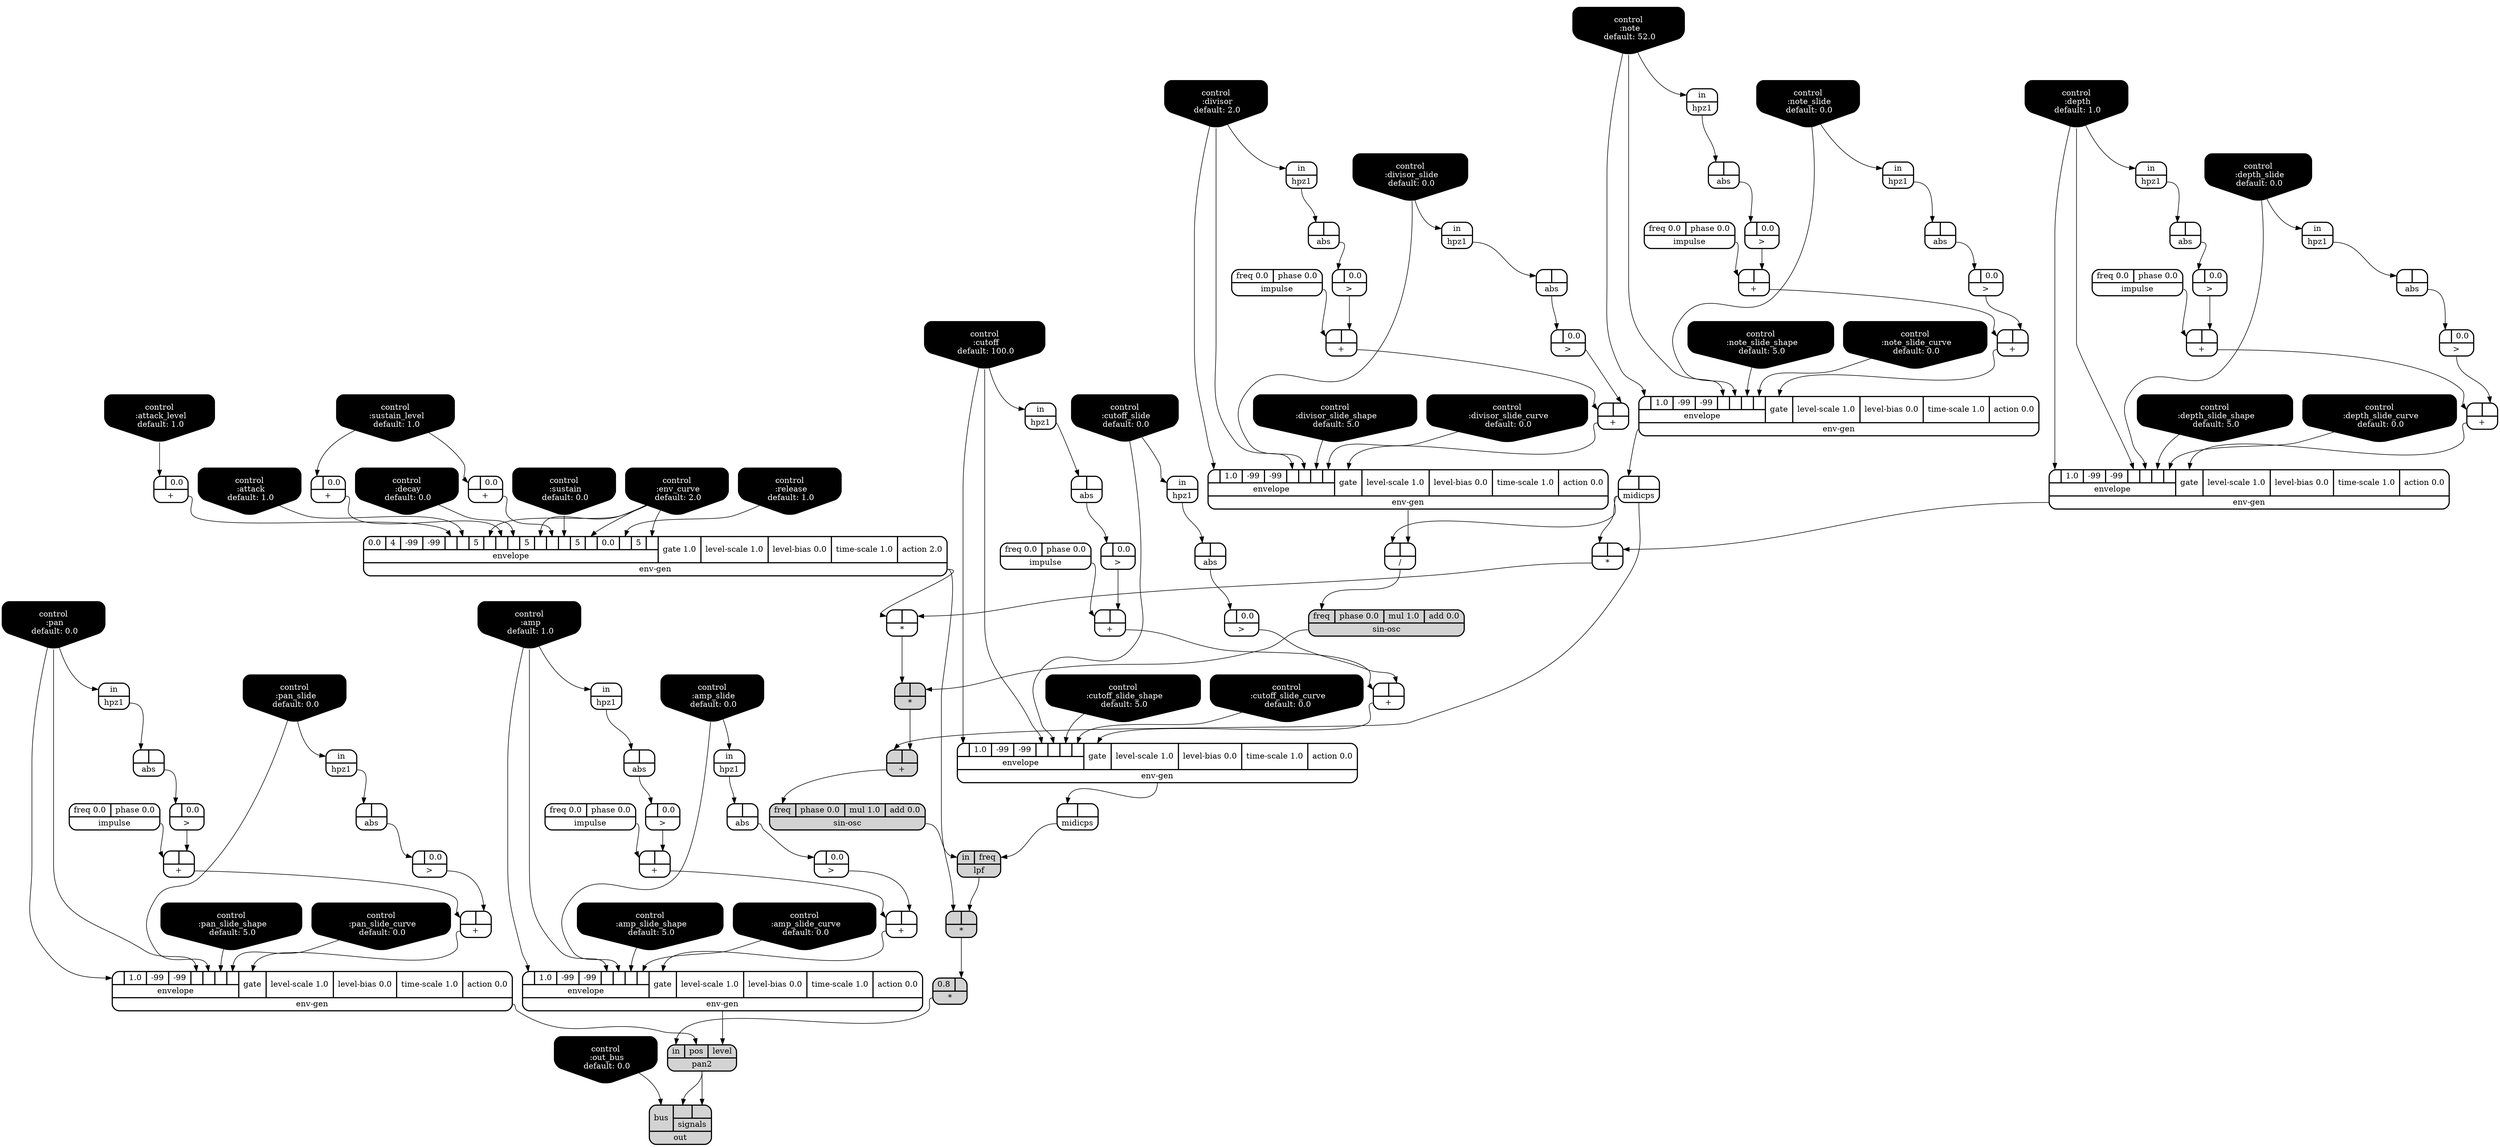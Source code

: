 digraph synthdef {
68 [label = "{{ <a> |<b> } |<__UG_NAME__>* }" style="bold, rounded" shape=record rankdir=LR];
69 [label = "{{ <a> |<b> } |<__UG_NAME__>* }" style="bold, rounded" shape=record rankdir=LR];
71 [label = "{{ <a> |<b> } |<__UG_NAME__>* }" style="filled, bold, rounded"  shape=record rankdir=LR];
87 [label = "{{ <a> |<b> } |<__UG_NAME__>* }" style="filled, bold, rounded"  shape=record rankdir=LR];
88 [label = "{{ <a> 0.8|<b> } |<__UG_NAME__>* }" style="filled, bold, rounded"  shape=record rankdir=LR];
39 [label = "{{ <a> |<b> } |<__UG_NAME__>+ }" style="bold, rounded" shape=record rankdir=LR];
40 [label = "{{ <a> |<b> } |<__UG_NAME__>+ }" style="bold, rounded" shape=record rankdir=LR];
47 [label = "{{ <a> |<b> } |<__UG_NAME__>+ }" style="bold, rounded" shape=record rankdir=LR];
51 [label = "{{ <a> |<b> } |<__UG_NAME__>+ }" style="bold, rounded" shape=record rankdir=LR];
57 [label = "{{ <a> |<b> 0.0} |<__UG_NAME__>+ }" style="bold, rounded" shape=record rankdir=LR];
58 [label = "{{ <a> |<b> 0.0} |<__UG_NAME__>+ }" style="bold, rounded" shape=record rankdir=LR];
59 [label = "{{ <a> |<b> 0.0} |<__UG_NAME__>+ }" style="bold, rounded" shape=record rankdir=LR];
62 [label = "{{ <a> |<b> } |<__UG_NAME__>+ }" style="bold, rounded" shape=record rankdir=LR];
66 [label = "{{ <a> |<b> } |<__UG_NAME__>+ }" style="bold, rounded" shape=record rankdir=LR];
72 [label = "{{ <a> |<b> } |<__UG_NAME__>+ }" style="filled, bold, rounded"  shape=record rankdir=LR];
79 [label = "{{ <a> |<b> } |<__UG_NAME__>+ }" style="bold, rounded" shape=record rankdir=LR];
83 [label = "{{ <a> |<b> } |<__UG_NAME__>+ }" style="bold, rounded" shape=record rankdir=LR];
92 [label = "{{ <a> |<b> } |<__UG_NAME__>+ }" style="bold, rounded" shape=record rankdir=LR];
96 [label = "{{ <a> |<b> } |<__UG_NAME__>+ }" style="bold, rounded" shape=record rankdir=LR];
102 [label = "{{ <a> |<b> } |<__UG_NAME__>+ }" style="bold, rounded" shape=record rankdir=LR];
106 [label = "{{ <a> |<b> } |<__UG_NAME__>+ }" style="bold, rounded" shape=record rankdir=LR];
53 [label = "{{ <a> |<b> } |<__UG_NAME__>/ }" style="bold, rounded" shape=record rankdir=LR];
34 [label = "{{ <a> |<b> 0.0} |<__UG_NAME__>\> }" style="bold, rounded" shape=record rankdir=LR];
38 [label = "{{ <a> |<b> 0.0} |<__UG_NAME__>\> }" style="bold, rounded" shape=record rankdir=LR];
46 [label = "{{ <a> |<b> 0.0} |<__UG_NAME__>\> }" style="bold, rounded" shape=record rankdir=LR];
50 [label = "{{ <a> |<b> 0.0} |<__UG_NAME__>\> }" style="bold, rounded" shape=record rankdir=LR];
56 [label = "{{ <a> |<b> 0.0} |<__UG_NAME__>\> }" style="bold, rounded" shape=record rankdir=LR];
65 [label = "{{ <a> |<b> 0.0} |<__UG_NAME__>\> }" style="bold, rounded" shape=record rankdir=LR];
78 [label = "{{ <a> |<b> 0.0} |<__UG_NAME__>\> }" style="bold, rounded" shape=record rankdir=LR];
82 [label = "{{ <a> |<b> 0.0} |<__UG_NAME__>\> }" style="bold, rounded" shape=record rankdir=LR];
91 [label = "{{ <a> |<b> 0.0} |<__UG_NAME__>\> }" style="bold, rounded" shape=record rankdir=LR];
95 [label = "{{ <a> |<b> 0.0} |<__UG_NAME__>\> }" style="bold, rounded" shape=record rankdir=LR];
101 [label = "{{ <a> |<b> 0.0} |<__UG_NAME__>\> }" style="bold, rounded" shape=record rankdir=LR];
105 [label = "{{ <a> |<b> 0.0} |<__UG_NAME__>\> }" style="bold, rounded" shape=record rankdir=LR];
33 [label = "{{ <a> |<b> } |<__UG_NAME__>abs }" style="bold, rounded" shape=record rankdir=LR];
37 [label = "{{ <a> |<b> } |<__UG_NAME__>abs }" style="bold, rounded" shape=record rankdir=LR];
45 [label = "{{ <a> |<b> } |<__UG_NAME__>abs }" style="bold, rounded" shape=record rankdir=LR];
49 [label = "{{ <a> |<b> } |<__UG_NAME__>abs }" style="bold, rounded" shape=record rankdir=LR];
55 [label = "{{ <a> |<b> } |<__UG_NAME__>abs }" style="bold, rounded" shape=record rankdir=LR];
64 [label = "{{ <a> |<b> } |<__UG_NAME__>abs }" style="bold, rounded" shape=record rankdir=LR];
77 [label = "{{ <a> |<b> } |<__UG_NAME__>abs }" style="bold, rounded" shape=record rankdir=LR];
81 [label = "{{ <a> |<b> } |<__UG_NAME__>abs }" style="bold, rounded" shape=record rankdir=LR];
90 [label = "{{ <a> |<b> } |<__UG_NAME__>abs }" style="bold, rounded" shape=record rankdir=LR];
94 [label = "{{ <a> |<b> } |<__UG_NAME__>abs }" style="bold, rounded" shape=record rankdir=LR];
100 [label = "{{ <a> |<b> } |<__UG_NAME__>abs }" style="bold, rounded" shape=record rankdir=LR];
104 [label = "{{ <a> |<b> } |<__UG_NAME__>abs }" style="bold, rounded" shape=record rankdir=LR];
0 [label = "control
 :note
 default: 52.0" shape=invhouse style="rounded, filled, bold" fillcolor=black fontcolor=white ]; 
1 [label = "control
 :note_slide
 default: 0.0" shape=invhouse style="rounded, filled, bold" fillcolor=black fontcolor=white ]; 
2 [label = "control
 :note_slide_shape
 default: 5.0" shape=invhouse style="rounded, filled, bold" fillcolor=black fontcolor=white ]; 
3 [label = "control
 :note_slide_curve
 default: 0.0" shape=invhouse style="rounded, filled, bold" fillcolor=black fontcolor=white ]; 
4 [label = "control
 :amp
 default: 1.0" shape=invhouse style="rounded, filled, bold" fillcolor=black fontcolor=white ]; 
5 [label = "control
 :amp_slide
 default: 0.0" shape=invhouse style="rounded, filled, bold" fillcolor=black fontcolor=white ]; 
6 [label = "control
 :amp_slide_shape
 default: 5.0" shape=invhouse style="rounded, filled, bold" fillcolor=black fontcolor=white ]; 
7 [label = "control
 :amp_slide_curve
 default: 0.0" shape=invhouse style="rounded, filled, bold" fillcolor=black fontcolor=white ]; 
8 [label = "control
 :pan
 default: 0.0" shape=invhouse style="rounded, filled, bold" fillcolor=black fontcolor=white ]; 
9 [label = "control
 :pan_slide
 default: 0.0" shape=invhouse style="rounded, filled, bold" fillcolor=black fontcolor=white ]; 
10 [label = "control
 :pan_slide_shape
 default: 5.0" shape=invhouse style="rounded, filled, bold" fillcolor=black fontcolor=white ]; 
11 [label = "control
 :pan_slide_curve
 default: 0.0" shape=invhouse style="rounded, filled, bold" fillcolor=black fontcolor=white ]; 
12 [label = "control
 :attack
 default: 1.0" shape=invhouse style="rounded, filled, bold" fillcolor=black fontcolor=white ]; 
13 [label = "control
 :decay
 default: 0.0" shape=invhouse style="rounded, filled, bold" fillcolor=black fontcolor=white ]; 
14 [label = "control
 :sustain
 default: 0.0" shape=invhouse style="rounded, filled, bold" fillcolor=black fontcolor=white ]; 
15 [label = "control
 :release
 default: 1.0" shape=invhouse style="rounded, filled, bold" fillcolor=black fontcolor=white ]; 
16 [label = "control
 :attack_level
 default: 1.0" shape=invhouse style="rounded, filled, bold" fillcolor=black fontcolor=white ]; 
17 [label = "control
 :sustain_level
 default: 1.0" shape=invhouse style="rounded, filled, bold" fillcolor=black fontcolor=white ]; 
18 [label = "control
 :env_curve
 default: 2.0" shape=invhouse style="rounded, filled, bold" fillcolor=black fontcolor=white ]; 
19 [label = "control
 :cutoff
 default: 100.0" shape=invhouse style="rounded, filled, bold" fillcolor=black fontcolor=white ]; 
20 [label = "control
 :cutoff_slide
 default: 0.0" shape=invhouse style="rounded, filled, bold" fillcolor=black fontcolor=white ]; 
21 [label = "control
 :cutoff_slide_shape
 default: 5.0" shape=invhouse style="rounded, filled, bold" fillcolor=black fontcolor=white ]; 
22 [label = "control
 :cutoff_slide_curve
 default: 0.0" shape=invhouse style="rounded, filled, bold" fillcolor=black fontcolor=white ]; 
23 [label = "control
 :divisor
 default: 2.0" shape=invhouse style="rounded, filled, bold" fillcolor=black fontcolor=white ]; 
24 [label = "control
 :divisor_slide
 default: 0.0" shape=invhouse style="rounded, filled, bold" fillcolor=black fontcolor=white ]; 
25 [label = "control
 :divisor_slide_shape
 default: 5.0" shape=invhouse style="rounded, filled, bold" fillcolor=black fontcolor=white ]; 
26 [label = "control
 :divisor_slide_curve
 default: 0.0" shape=invhouse style="rounded, filled, bold" fillcolor=black fontcolor=white ]; 
27 [label = "control
 :depth
 default: 1.0" shape=invhouse style="rounded, filled, bold" fillcolor=black fontcolor=white ]; 
28 [label = "control
 :depth_slide
 default: 0.0" shape=invhouse style="rounded, filled, bold" fillcolor=black fontcolor=white ]; 
29 [label = "control
 :depth_slide_shape
 default: 5.0" shape=invhouse style="rounded, filled, bold" fillcolor=black fontcolor=white ]; 
30 [label = "control
 :depth_slide_curve
 default: 0.0" shape=invhouse style="rounded, filled, bold" fillcolor=black fontcolor=white ]; 
31 [label = "control
 :out_bus
 default: 0.0" shape=invhouse style="rounded, filled, bold" fillcolor=black fontcolor=white ]; 
41 [label = "{{ {{<envelope___control___0>|1.0|-99|-99|<envelope___control___4>|<envelope___control___5>|<envelope___control___6>|<envelope___control___7>}|envelope}|<gate> gate|<level____scale> level-scale 1.0|<level____bias> level-bias 0.0|<time____scale> time-scale 1.0|<action> action 0.0} |<__UG_NAME__>env-gen }" style="bold, rounded" shape=record rankdir=LR];
52 [label = "{{ {{<envelope___control___0>|1.0|-99|-99|<envelope___control___4>|<envelope___control___5>|<envelope___control___6>|<envelope___control___7>}|envelope}|<gate> gate|<level____scale> level-scale 1.0|<level____bias> level-bias 0.0|<time____scale> time-scale 1.0|<action> action 0.0} |<__UG_NAME__>env-gen }" style="bold, rounded" shape=record rankdir=LR];
60 [label = "{{ {{0.0|4|-99|-99|<envelope___binary____op____u____gen___4>|<envelope___control___5>|5|<envelope___control___7>|<envelope___binary____op____u____gen___8>|<envelope___control___9>|5|<envelope___control___11>|<envelope___binary____op____u____gen___12>|<envelope___control___13>|5|<envelope___control___15>|0.0|<envelope___control___17>|5|<envelope___control___19>}|envelope}|<gate> gate 1.0|<level____scale> level-scale 1.0|<level____bias> level-bias 0.0|<time____scale> time-scale 1.0|<action> action 2.0} |<__UG_NAME__>env-gen }" style="bold, rounded" shape=record rankdir=LR];
67 [label = "{{ {{<envelope___control___0>|1.0|-99|-99|<envelope___control___4>|<envelope___control___5>|<envelope___control___6>|<envelope___control___7>}|envelope}|<gate> gate|<level____scale> level-scale 1.0|<level____bias> level-bias 0.0|<time____scale> time-scale 1.0|<action> action 0.0} |<__UG_NAME__>env-gen }" style="bold, rounded" shape=record rankdir=LR];
84 [label = "{{ {{<envelope___control___0>|1.0|-99|-99|<envelope___control___4>|<envelope___control___5>|<envelope___control___6>|<envelope___control___7>}|envelope}|<gate> gate|<level____scale> level-scale 1.0|<level____bias> level-bias 0.0|<time____scale> time-scale 1.0|<action> action 0.0} |<__UG_NAME__>env-gen }" style="bold, rounded" shape=record rankdir=LR];
97 [label = "{{ {{<envelope___control___0>|1.0|-99|-99|<envelope___control___4>|<envelope___control___5>|<envelope___control___6>|<envelope___control___7>}|envelope}|<gate> gate|<level____scale> level-scale 1.0|<level____bias> level-bias 0.0|<time____scale> time-scale 1.0|<action> action 0.0} |<__UG_NAME__>env-gen }" style="bold, rounded" shape=record rankdir=LR];
107 [label = "{{ {{<envelope___control___0>|1.0|-99|-99|<envelope___control___4>|<envelope___control___5>|<envelope___control___6>|<envelope___control___7>}|envelope}|<gate> gate|<level____scale> level-scale 1.0|<level____bias> level-bias 0.0|<time____scale> time-scale 1.0|<action> action 0.0} |<__UG_NAME__>env-gen }" style="bold, rounded" shape=record rankdir=LR];
32 [label = "{{ <in> in} |<__UG_NAME__>hpz1 }" style="bold, rounded" shape=record rankdir=LR];
36 [label = "{{ <in> in} |<__UG_NAME__>hpz1 }" style="bold, rounded" shape=record rankdir=LR];
44 [label = "{{ <in> in} |<__UG_NAME__>hpz1 }" style="bold, rounded" shape=record rankdir=LR];
48 [label = "{{ <in> in} |<__UG_NAME__>hpz1 }" style="bold, rounded" shape=record rankdir=LR];
54 [label = "{{ <in> in} |<__UG_NAME__>hpz1 }" style="bold, rounded" shape=record rankdir=LR];
63 [label = "{{ <in> in} |<__UG_NAME__>hpz1 }" style="bold, rounded" shape=record rankdir=LR];
73 [label = "{{ <in> in} |<__UG_NAME__>hpz1 }" style="bold, rounded" shape=record rankdir=LR];
76 [label = "{{ <in> in} |<__UG_NAME__>hpz1 }" style="bold, rounded" shape=record rankdir=LR];
80 [label = "{{ <in> in} |<__UG_NAME__>hpz1 }" style="bold, rounded" shape=record rankdir=LR];
93 [label = "{{ <in> in} |<__UG_NAME__>hpz1 }" style="bold, rounded" shape=record rankdir=LR];
99 [label = "{{ <in> in} |<__UG_NAME__>hpz1 }" style="bold, rounded" shape=record rankdir=LR];
103 [label = "{{ <in> in} |<__UG_NAME__>hpz1 }" style="bold, rounded" shape=record rankdir=LR];
35 [label = "{{ <freq> freq 0.0|<phase> phase 0.0} |<__UG_NAME__>impulse }" style="bold, rounded" shape=record rankdir=LR];
43 [label = "{{ <freq> freq 0.0|<phase> phase 0.0} |<__UG_NAME__>impulse }" style="bold, rounded" shape=record rankdir=LR];
61 [label = "{{ <freq> freq 0.0|<phase> phase 0.0} |<__UG_NAME__>impulse }" style="bold, rounded" shape=record rankdir=LR];
74 [label = "{{ <freq> freq 0.0|<phase> phase 0.0} |<__UG_NAME__>impulse }" style="bold, rounded" shape=record rankdir=LR];
89 [label = "{{ <freq> freq 0.0|<phase> phase 0.0} |<__UG_NAME__>impulse }" style="bold, rounded" shape=record rankdir=LR];
98 [label = "{{ <freq> freq 0.0|<phase> phase 0.0} |<__UG_NAME__>impulse }" style="bold, rounded" shape=record rankdir=LR];
86 [label = "{{ <in> in|<freq> freq} |<__UG_NAME__>lpf }" style="filled, bold, rounded"  shape=record rankdir=LR];
42 [label = "{{ <a> |<b> } |<__UG_NAME__>midicps }" style="bold, rounded" shape=record rankdir=LR];
85 [label = "{{ <a> |<b> } |<__UG_NAME__>midicps }" style="bold, rounded" shape=record rankdir=LR];
109 [label = "{{ <bus> bus|{{<signals___pan2___0>|<signals___pan2___1>}|signals}} |<__UG_NAME__>out }" style="filled, bold, rounded"  shape=record rankdir=LR];
108 [label = "{{ <in> in|<pos> pos|<level> level} |<__UG_NAME__>pan2 }" style="filled, bold, rounded"  shape=record rankdir=LR];
70 [label = "{{ <freq> freq|<phase> phase 0.0|<mul> mul 1.0|<add> add 0.0} |<__UG_NAME__>sin-osc }" style="filled, bold, rounded"  shape=record rankdir=LR];
75 [label = "{{ <freq> freq|<phase> phase 0.0|<mul> mul 1.0|<add> add 0.0} |<__UG_NAME__>sin-osc }" style="filled, bold, rounded"  shape=record rankdir=LR];

67:__UG_NAME__ -> 68:b ;
42:__UG_NAME__ -> 68:a ;
68:__UG_NAME__ -> 69:b ;
60:__UG_NAME__ -> 69:a ;
70:__UG_NAME__ -> 71:b ;
69:__UG_NAME__ -> 71:a ;
86:__UG_NAME__ -> 87:b ;
60:__UG_NAME__ -> 87:a ;
87:__UG_NAME__ -> 88:b ;
38:__UG_NAME__ -> 39:b ;
35:__UG_NAME__ -> 39:a ;
34:__UG_NAME__ -> 40:b ;
39:__UG_NAME__ -> 40:a ;
46:__UG_NAME__ -> 47:b ;
43:__UG_NAME__ -> 47:a ;
50:__UG_NAME__ -> 51:b ;
47:__UG_NAME__ -> 51:a ;
16:__UG_NAME__ -> 57:a ;
17:__UG_NAME__ -> 58:a ;
17:__UG_NAME__ -> 59:a ;
56:__UG_NAME__ -> 62:b ;
61:__UG_NAME__ -> 62:a ;
65:__UG_NAME__ -> 66:b ;
62:__UG_NAME__ -> 66:a ;
71:__UG_NAME__ -> 72:b ;
42:__UG_NAME__ -> 72:a ;
78:__UG_NAME__ -> 79:b ;
74:__UG_NAME__ -> 79:a ;
82:__UG_NAME__ -> 83:b ;
79:__UG_NAME__ -> 83:a ;
91:__UG_NAME__ -> 92:b ;
89:__UG_NAME__ -> 92:a ;
95:__UG_NAME__ -> 96:b ;
92:__UG_NAME__ -> 96:a ;
101:__UG_NAME__ -> 102:b ;
98:__UG_NAME__ -> 102:a ;
105:__UG_NAME__ -> 106:b ;
102:__UG_NAME__ -> 106:a ;
52:__UG_NAME__ -> 53:b ;
42:__UG_NAME__ -> 53:a ;
33:__UG_NAME__ -> 34:a ;
37:__UG_NAME__ -> 38:a ;
45:__UG_NAME__ -> 46:a ;
49:__UG_NAME__ -> 50:a ;
55:__UG_NAME__ -> 56:a ;
64:__UG_NAME__ -> 65:a ;
77:__UG_NAME__ -> 78:a ;
81:__UG_NAME__ -> 82:a ;
90:__UG_NAME__ -> 91:a ;
94:__UG_NAME__ -> 95:a ;
100:__UG_NAME__ -> 101:a ;
104:__UG_NAME__ -> 105:a ;
32:__UG_NAME__ -> 33:a ;
36:__UG_NAME__ -> 37:a ;
44:__UG_NAME__ -> 45:a ;
48:__UG_NAME__ -> 49:a ;
54:__UG_NAME__ -> 55:a ;
63:__UG_NAME__ -> 64:a ;
76:__UG_NAME__ -> 77:a ;
80:__UG_NAME__ -> 81:a ;
73:__UG_NAME__ -> 90:a ;
93:__UG_NAME__ -> 94:a ;
99:__UG_NAME__ -> 100:a ;
103:__UG_NAME__ -> 104:a ;
40:__UG_NAME__ -> 41:gate ;
0:__UG_NAME__ -> 41:envelope___control___0 ;
0:__UG_NAME__ -> 41:envelope___control___4 ;
1:__UG_NAME__ -> 41:envelope___control___5 ;
2:__UG_NAME__ -> 41:envelope___control___6 ;
3:__UG_NAME__ -> 41:envelope___control___7 ;
51:__UG_NAME__ -> 52:gate ;
23:__UG_NAME__ -> 52:envelope___control___0 ;
23:__UG_NAME__ -> 52:envelope___control___4 ;
24:__UG_NAME__ -> 52:envelope___control___5 ;
25:__UG_NAME__ -> 52:envelope___control___6 ;
26:__UG_NAME__ -> 52:envelope___control___7 ;
57:__UG_NAME__ -> 60:envelope___binary____op____u____gen___4 ;
12:__UG_NAME__ -> 60:envelope___control___5 ;
18:__UG_NAME__ -> 60:envelope___control___7 ;
58:__UG_NAME__ -> 60:envelope___binary____op____u____gen___8 ;
13:__UG_NAME__ -> 60:envelope___control___9 ;
18:__UG_NAME__ -> 60:envelope___control___11 ;
59:__UG_NAME__ -> 60:envelope___binary____op____u____gen___12 ;
14:__UG_NAME__ -> 60:envelope___control___13 ;
18:__UG_NAME__ -> 60:envelope___control___15 ;
15:__UG_NAME__ -> 60:envelope___control___17 ;
18:__UG_NAME__ -> 60:envelope___control___19 ;
66:__UG_NAME__ -> 67:gate ;
27:__UG_NAME__ -> 67:envelope___control___0 ;
27:__UG_NAME__ -> 67:envelope___control___4 ;
28:__UG_NAME__ -> 67:envelope___control___5 ;
29:__UG_NAME__ -> 67:envelope___control___6 ;
30:__UG_NAME__ -> 67:envelope___control___7 ;
83:__UG_NAME__ -> 84:gate ;
19:__UG_NAME__ -> 84:envelope___control___0 ;
19:__UG_NAME__ -> 84:envelope___control___4 ;
20:__UG_NAME__ -> 84:envelope___control___5 ;
21:__UG_NAME__ -> 84:envelope___control___6 ;
22:__UG_NAME__ -> 84:envelope___control___7 ;
96:__UG_NAME__ -> 97:gate ;
8:__UG_NAME__ -> 97:envelope___control___0 ;
8:__UG_NAME__ -> 97:envelope___control___4 ;
9:__UG_NAME__ -> 97:envelope___control___5 ;
10:__UG_NAME__ -> 97:envelope___control___6 ;
11:__UG_NAME__ -> 97:envelope___control___7 ;
106:__UG_NAME__ -> 107:gate ;
4:__UG_NAME__ -> 107:envelope___control___0 ;
4:__UG_NAME__ -> 107:envelope___control___4 ;
5:__UG_NAME__ -> 107:envelope___control___5 ;
6:__UG_NAME__ -> 107:envelope___control___6 ;
7:__UG_NAME__ -> 107:envelope___control___7 ;
1:__UG_NAME__ -> 32:in ;
0:__UG_NAME__ -> 36:in ;
23:__UG_NAME__ -> 44:in ;
24:__UG_NAME__ -> 48:in ;
27:__UG_NAME__ -> 54:in ;
28:__UG_NAME__ -> 63:in ;
8:__UG_NAME__ -> 73:in ;
19:__UG_NAME__ -> 76:in ;
20:__UG_NAME__ -> 80:in ;
9:__UG_NAME__ -> 93:in ;
4:__UG_NAME__ -> 99:in ;
5:__UG_NAME__ -> 103:in ;
85:__UG_NAME__ -> 86:freq ;
75:__UG_NAME__ -> 86:in ;
41:__UG_NAME__ -> 42:a ;
84:__UG_NAME__ -> 85:a ;
108:__UG_NAME__ -> 109:signals___pan2___0 ;
108:__UG_NAME__ -> 109:signals___pan2___1 ;
31:__UG_NAME__ -> 109:bus ;
107:__UG_NAME__ -> 108:level ;
97:__UG_NAME__ -> 108:pos ;
88:__UG_NAME__ -> 108:in ;
53:__UG_NAME__ -> 70:freq ;
72:__UG_NAME__ -> 75:freq ;

}
